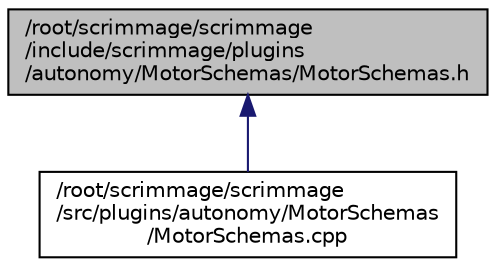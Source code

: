 digraph "/root/scrimmage/scrimmage/include/scrimmage/plugins/autonomy/MotorSchemas/MotorSchemas.h"
{
 // LATEX_PDF_SIZE
  edge [fontname="Helvetica",fontsize="10",labelfontname="Helvetica",labelfontsize="10"];
  node [fontname="Helvetica",fontsize="10",shape=record];
  Node1 [label="/root/scrimmage/scrimmage\l/include/scrimmage/plugins\l/autonomy/MotorSchemas/MotorSchemas.h",height=0.2,width=0.4,color="black", fillcolor="grey75", style="filled", fontcolor="black",tooltip="Brief file description."];
  Node1 -> Node2 [dir="back",color="midnightblue",fontsize="10",style="solid",fontname="Helvetica"];
  Node2 [label="/root/scrimmage/scrimmage\l/src/plugins/autonomy/MotorSchemas\l/MotorSchemas.cpp",height=0.2,width=0.4,color="black", fillcolor="white", style="filled",URL="$MotorSchemas_8cpp.html",tooltip="Brief file description."];
}
